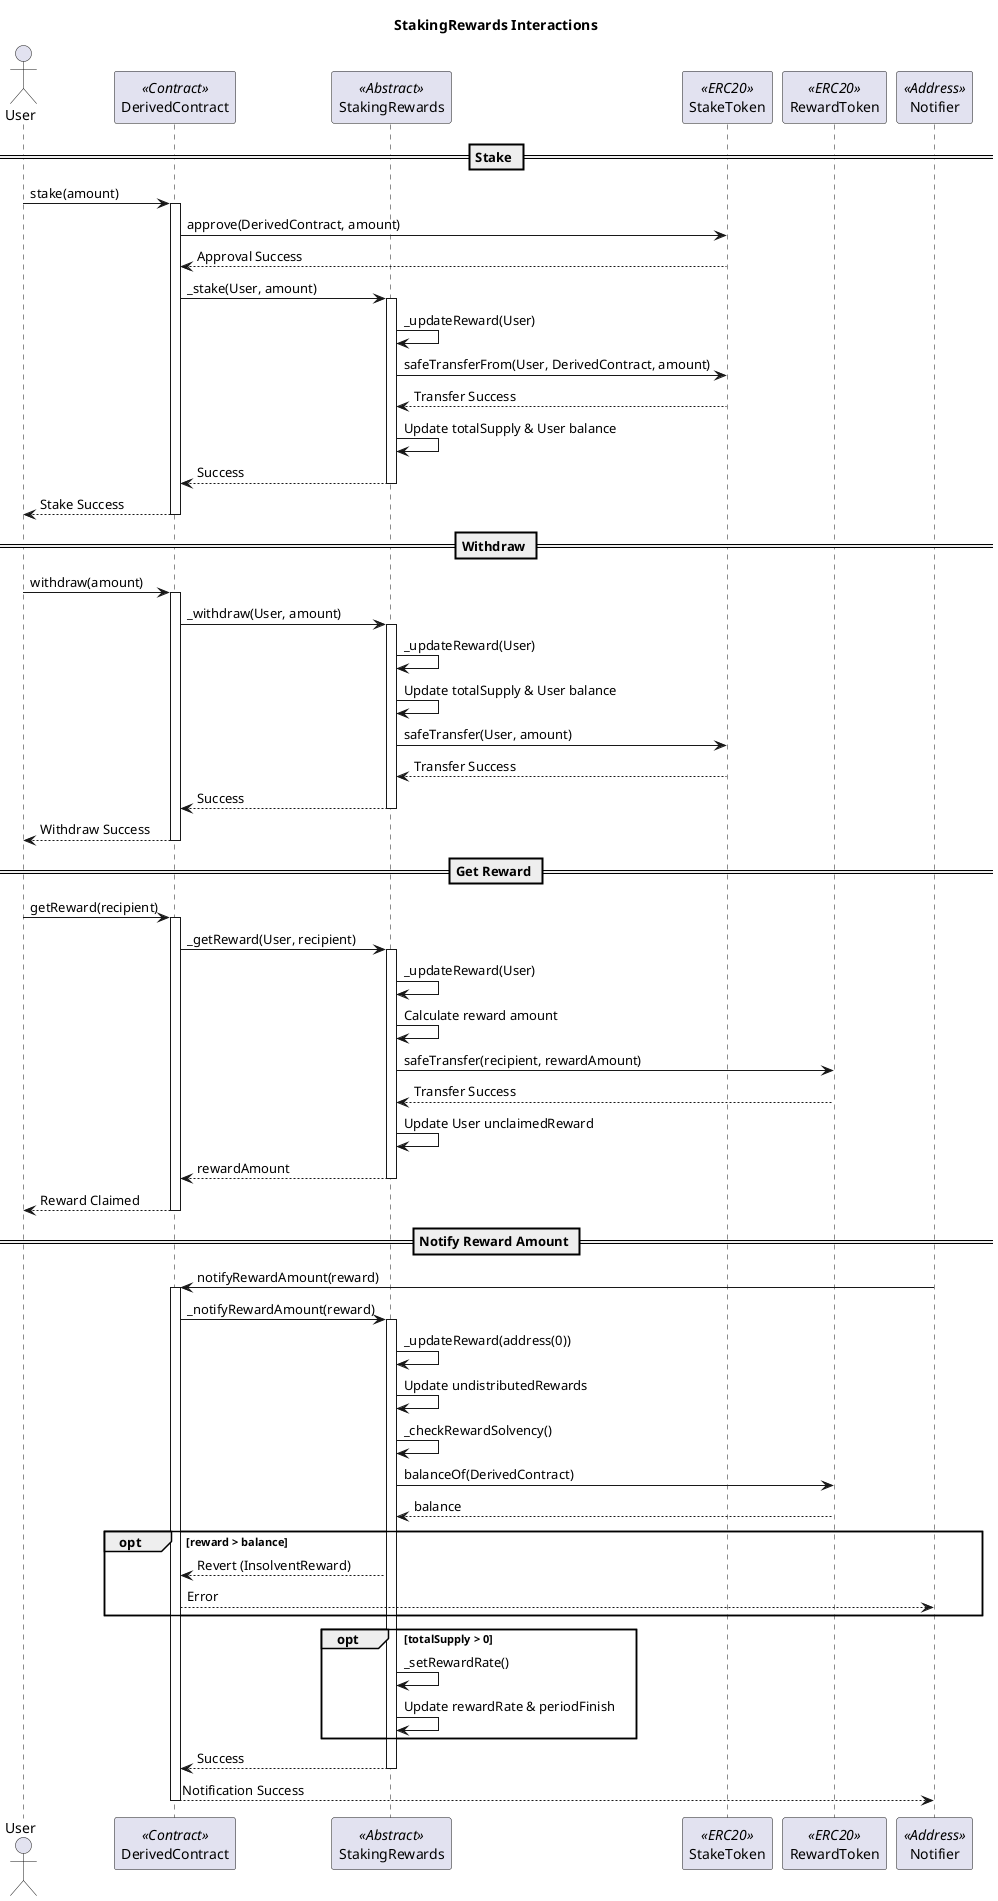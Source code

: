 @startuml StakingRewards_Sequence
title StakingRewards Interactions

actor User
participant DerivedContract <<Contract>>
participant StakingRewards <<Abstract>>
participant StakeToken <<ERC20>>
participant RewardToken <<ERC20>>

== Stake ==
User -> DerivedContract: stake(amount)
activate DerivedContract
DerivedContract -> StakeToken: approve(DerivedContract, amount)
StakeToken --> DerivedContract: Approval Success
DerivedContract -> StakingRewards: _stake(User, amount)
activate StakingRewards
StakingRewards -> StakingRewards: _updateReward(User)
StakingRewards -> StakeToken: safeTransferFrom(User, DerivedContract, amount)
StakeToken --> StakingRewards: Transfer Success
StakingRewards -> StakingRewards: Update totalSupply & User balance
StakingRewards --> DerivedContract: Success
deactivate StakingRewards
DerivedContract --> User: Stake Success
deactivate DerivedContract

== Withdraw ==
User -> DerivedContract: withdraw(amount)
activate DerivedContract
DerivedContract -> StakingRewards: _withdraw(User, amount)
activate StakingRewards
StakingRewards -> StakingRewards: _updateReward(User)
StakingRewards -> StakingRewards: Update totalSupply & User balance
StakingRewards -> StakeToken: safeTransfer(User, amount)
StakeToken --> StakingRewards: Transfer Success
StakingRewards --> DerivedContract: Success
deactivate StakingRewards
DerivedContract --> User: Withdraw Success
deactivate DerivedContract

== Get Reward ==
User -> DerivedContract: getReward(recipient)
activate DerivedContract
DerivedContract -> StakingRewards: _getReward(User, recipient)
activate StakingRewards
StakingRewards -> StakingRewards: _updateReward(User)
StakingRewards -> StakingRewards: Calculate reward amount
StakingRewards -> RewardToken: safeTransfer(recipient, rewardAmount)
RewardToken --> StakingRewards: Transfer Success
StakingRewards -> StakingRewards: Update User unclaimedReward
StakingRewards --> DerivedContract: rewardAmount
deactivate StakingRewards
DerivedContract --> User: Reward Claimed
deactivate DerivedContract

== Notify Reward Amount ==
participant Notifier <<Address>>
Notifier -> DerivedContract: notifyRewardAmount(reward)
activate DerivedContract
DerivedContract -> StakingRewards: _notifyRewardAmount(reward)
activate StakingRewards
StakingRewards -> StakingRewards: _updateReward(address(0))
StakingRewards -> StakingRewards: Update undistributedRewards
StakingRewards -> StakingRewards: _checkRewardSolvency()
StakingRewards -> RewardToken: balanceOf(DerivedContract)
RewardToken --> StakingRewards: balance
opt reward > balance
 StakingRewards --> DerivedContract: Revert (InsolventReward)
 DerivedContract --> Notifier: Error
end
opt totalSupply > 0
 StakingRewards -> StakingRewards: _setRewardRate()
 StakingRewards -> StakingRewards: Update rewardRate & periodFinish
end
StakingRewards --> DerivedContract: Success
deactivate StakingRewards
DerivedContract --> Notifier: Notification Success
deactivate DerivedContract

@enduml 